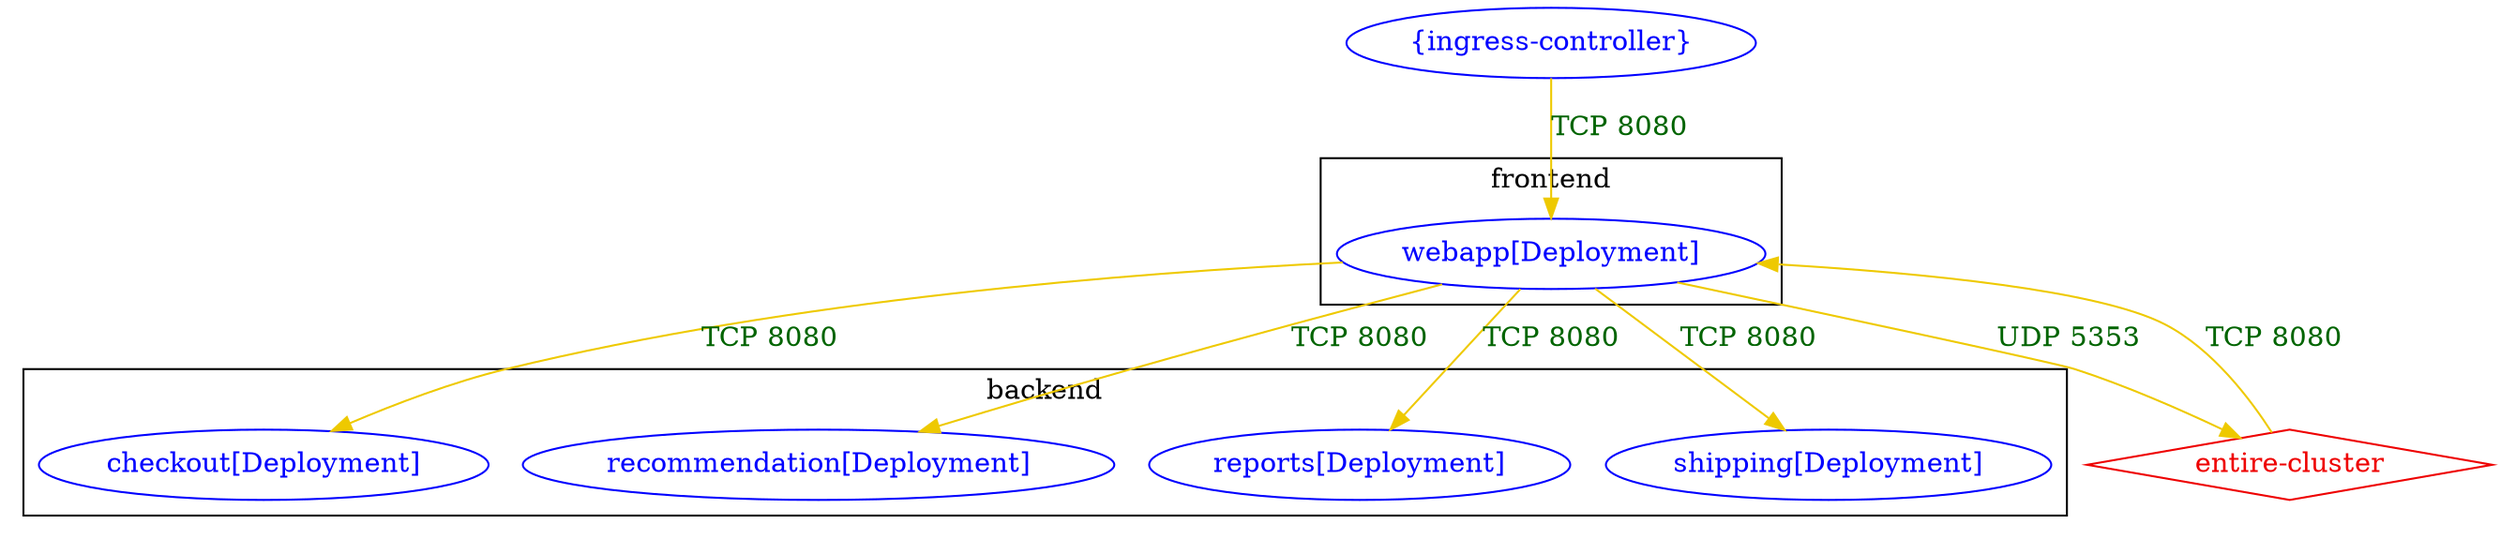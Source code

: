 digraph {
	subgraph "cluster_backend" {
		color="black"
		fontcolor="black"
		"backend/checkout[Deployment]" [label="checkout[Deployment]" color="blue" fontcolor="blue"]
		"backend/recommendation[Deployment]" [label="recommendation[Deployment]" color="blue" fontcolor="blue"]
		"backend/reports[Deployment]" [label="reports[Deployment]" color="blue" fontcolor="blue"]
		"backend/shipping[Deployment]" [label="shipping[Deployment]" color="blue" fontcolor="blue"]
		label="backend"
	}
	subgraph "cluster_frontend" {
		color="black"
		fontcolor="black"
		"frontend/webapp[Deployment]" [label="webapp[Deployment]" color="blue" fontcolor="blue"]
		label="frontend"
	}
	"entire-cluster" [label="entire-cluster" color="red2" fontcolor="red2" shape=diamond]
	"{ingress-controller}" [label="{ingress-controller}" color="blue" fontcolor="blue"]
	"entire-cluster" -> "frontend/webapp[Deployment]" [label="TCP 8080" color="gold2" fontcolor="darkgreen"]
	"frontend/webapp[Deployment]" -> "backend/checkout[Deployment]" [label="TCP 8080" color="gold2" fontcolor="darkgreen"]
	"frontend/webapp[Deployment]" -> "backend/recommendation[Deployment]" [label="TCP 8080" color="gold2" fontcolor="darkgreen"]
	"frontend/webapp[Deployment]" -> "backend/reports[Deployment]" [label="TCP 8080" color="gold2" fontcolor="darkgreen"]
	"frontend/webapp[Deployment]" -> "backend/shipping[Deployment]" [label="TCP 8080" color="gold2" fontcolor="darkgreen"]
	"frontend/webapp[Deployment]" -> "entire-cluster" [label="UDP 5353" color="gold2" fontcolor="darkgreen"]
	"{ingress-controller}" -> "frontend/webapp[Deployment]" [label="TCP 8080" color="gold2" fontcolor="darkgreen"]
}